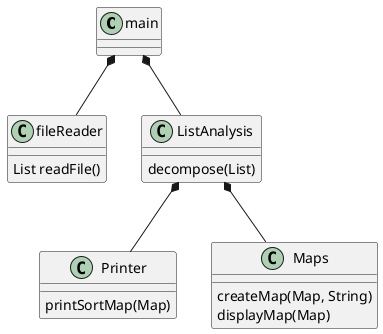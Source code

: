 @startuml
'https://plantuml.com/class-diagram

class main{
}

class fileReader{
List readFile()
}
class ListAnalysis{
decompose(List)
}
class Printer{
printSortMap(Map)
}
class Maps{
createMap(Map, String)
displayMap(Map)
}

main *-- fileReader
main *-- ListAnalysis
ListAnalysis *-- Maps
ListAnalysis *-- Printer


@enduml